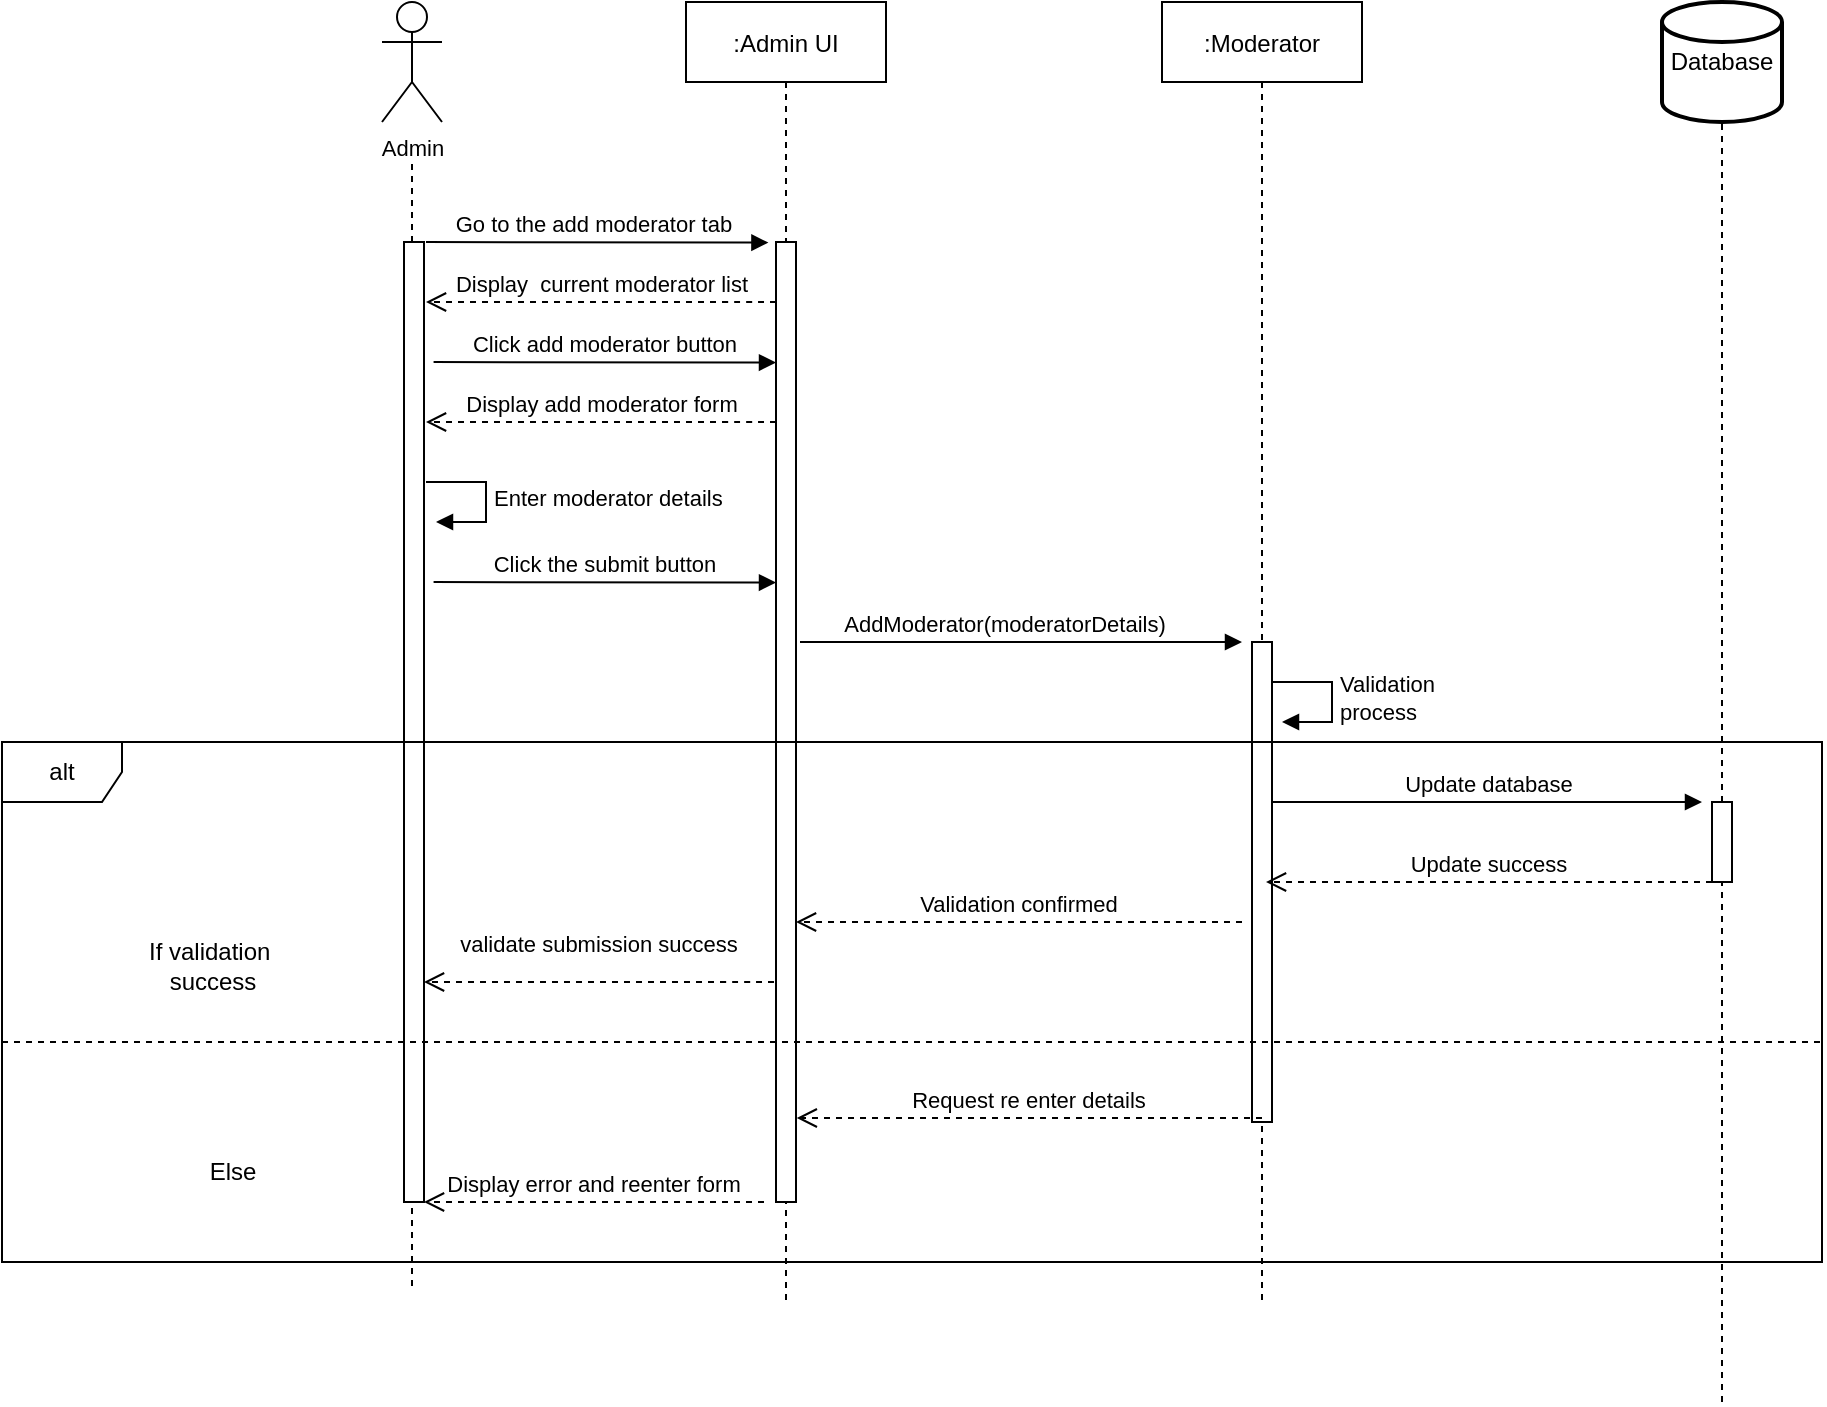 <mxfile version="20.5.2" type="google"><diagram id="kgpKYQtTHZ0yAKxKKP6v" name="Page-1"><mxGraphModel grid="1" page="1" gridSize="10" guides="1" tooltips="1" connect="1" arrows="1" fold="1" pageScale="1" pageWidth="850" pageHeight="1100" math="0" shadow="0"><root><mxCell id="0"/><mxCell id="1" parent="0"/><mxCell id="zNF6yvjAmnnTtq7ZH-9J-1" value=":Admin UI" style="shape=umlLifeline;perimeter=lifelinePerimeter;container=1;collapsible=0;recursiveResize=0;rounded=0;shadow=0;strokeWidth=1;" vertex="1" parent="1"><mxGeometry x="232" y="80" width="100" height="650" as="geometry"/></mxCell><mxCell id="zNF6yvjAmnnTtq7ZH-9J-2" value="" style="points=[];perimeter=orthogonalPerimeter;rounded=0;shadow=0;strokeWidth=1;" vertex="1" parent="zNF6yvjAmnnTtq7ZH-9J-1"><mxGeometry x="45" y="120" width="10" height="480" as="geometry"/></mxCell><mxCell id="r_oM2QvTNZZt1bcDZ9_c-7" value="Go to the add moderator tab&amp;nbsp;" style="html=1;verticalAlign=bottom;endArrow=block;rounded=0;fontSize=11;exitX=1.379;exitY=0.086;exitDx=0;exitDy=0;exitPerimeter=0;" edge="1" parent="zNF6yvjAmnnTtq7ZH-9J-1"><mxGeometry width="80" relative="1" as="geometry"><mxPoint x="-130" y="120" as="sourcePoint"/><mxPoint x="41.21" y="120.3" as="targetPoint"/></mxGeometry></mxCell><mxCell id="r_oM2QvTNZZt1bcDZ9_c-9" value="Click add moderator button" style="html=1;verticalAlign=bottom;endArrow=block;rounded=0;fontSize=11;exitX=1.379;exitY=0.086;exitDx=0;exitDy=0;exitPerimeter=0;" edge="1" parent="zNF6yvjAmnnTtq7ZH-9J-1"><mxGeometry width="80" relative="1" as="geometry"><mxPoint x="-126.21" y="180" as="sourcePoint"/><mxPoint x="45.0" y="180.3" as="targetPoint"/></mxGeometry></mxCell><mxCell id="r_oM2QvTNZZt1bcDZ9_c-10" value="Display add moderator form" style="verticalAlign=bottom;endArrow=open;dashed=1;endSize=8;shadow=0;strokeWidth=1;" edge="1" parent="zNF6yvjAmnnTtq7ZH-9J-1"><mxGeometry x="-0.006" relative="1" as="geometry"><mxPoint x="-130" y="210" as="targetPoint"/><mxPoint x="45" y="210" as="sourcePoint"/><Array as="points"><mxPoint x="28" y="210"/></Array><mxPoint as="offset"/></mxGeometry></mxCell><mxCell id="3ZXjczGw_Fpns20er73h-3" value="Display  current moderator list" style="verticalAlign=bottom;endArrow=open;dashed=1;endSize=8;shadow=0;strokeWidth=1;" edge="1" parent="zNF6yvjAmnnTtq7ZH-9J-1"><mxGeometry x="-0.006" relative="1" as="geometry"><mxPoint x="-130" y="150" as="targetPoint"/><mxPoint x="45" y="150" as="sourcePoint"/><Array as="points"><mxPoint x="28" y="150"/></Array><mxPoint as="offset"/></mxGeometry></mxCell><mxCell id="r_oM2QvTNZZt1bcDZ9_c-2" value="Click the submit button" style="html=1;verticalAlign=bottom;endArrow=block;rounded=0;fontSize=11;exitX=1.379;exitY=0.086;exitDx=0;exitDy=0;exitPerimeter=0;" edge="1" parent="zNF6yvjAmnnTtq7ZH-9J-1"><mxGeometry width="80" relative="1" as="geometry"><mxPoint x="-126.21" y="290" as="sourcePoint"/><mxPoint x="45" y="290.3" as="targetPoint"/></mxGeometry></mxCell><mxCell id="zNF6yvjAmnnTtq7ZH-9J-4" value=":Moderator" style="shape=umlLifeline;perimeter=lifelinePerimeter;container=1;collapsible=0;recursiveResize=0;rounded=0;shadow=0;strokeWidth=1;" vertex="1" parent="1"><mxGeometry x="470" y="80" width="100" height="650" as="geometry"/></mxCell><mxCell id="zNF6yvjAmnnTtq7ZH-9J-5" value="" style="points=[];perimeter=orthogonalPerimeter;rounded=0;shadow=0;strokeWidth=1;" vertex="1" parent="zNF6yvjAmnnTtq7ZH-9J-4"><mxGeometry x="45" y="320" width="10" height="240" as="geometry"/></mxCell><mxCell id="r_oM2QvTNZZt1bcDZ9_c-5" value="Validation&lt;br&gt;process" style="edgeStyle=orthogonalEdgeStyle;html=1;align=left;spacingLeft=2;endArrow=block;rounded=0;entryX=1;entryY=0;" edge="1" parent="zNF6yvjAmnnTtq7ZH-9J-4"><mxGeometry relative="1" as="geometry"><mxPoint x="55" y="340" as="sourcePoint"/><Array as="points"><mxPoint x="85" y="340"/></Array><mxPoint x="60" y="360" as="targetPoint"/></mxGeometry></mxCell><mxCell id="zNF6yvjAmnnTtq7ZH-9J-8" value="&lt;font style=&quot;font-size: 11px;&quot;&gt;Admin&lt;/font&gt;" style="shape=umlActor;verticalLabelPosition=bottom;verticalAlign=top;html=1;fontSize=4;" vertex="1" parent="1"><mxGeometry x="80" y="80" width="30" height="60" as="geometry"/></mxCell><mxCell id="zNF6yvjAmnnTtq7ZH-9J-9" value="" style="endArrow=none;dashed=1;html=1;rounded=0;fontSize=9;startArrow=none;" edge="1" parent="1"><mxGeometry width="50" height="50" relative="1" as="geometry"><mxPoint x="95" y="722" as="sourcePoint"/><mxPoint x="95" y="160" as="targetPoint"/></mxGeometry></mxCell><mxCell id="zNF6yvjAmnnTtq7ZH-9J-10" value="" style="html=1;points=[];perimeter=orthogonalPerimeter;fontSize=9;" vertex="1" parent="1"><mxGeometry x="91" y="200" width="10" height="480" as="geometry"/></mxCell><mxCell id="zNF6yvjAmnnTtq7ZH-9J-12" value="Database" style="strokeWidth=2;html=1;shape=mxgraph.flowchart.database;whiteSpace=wrap;" vertex="1" parent="1"><mxGeometry x="720" y="80" width="60" height="60" as="geometry"/></mxCell><mxCell id="zNF6yvjAmnnTtq7ZH-9J-13" value="" style="endArrow=none;dashed=1;html=1;rounded=0;entryX=0.5;entryY=1;entryDx=0;entryDy=0;entryPerimeter=0;startArrow=none;" edge="1" parent="1" source="zNF6yvjAmnnTtq7ZH-9J-17" target="zNF6yvjAmnnTtq7ZH-9J-12"><mxGeometry width="50" height="50" relative="1" as="geometry"><mxPoint x="750" y="720" as="sourcePoint"/><mxPoint x="750" y="160" as="targetPoint"/></mxGeometry></mxCell><mxCell id="zNF6yvjAmnnTtq7ZH-9J-16" value="Display error and reenter form" style="verticalAlign=bottom;endArrow=open;dashed=1;endSize=8;shadow=0;strokeWidth=1;" edge="1" parent="1"><mxGeometry relative="1" as="geometry"><mxPoint x="101" y="680" as="targetPoint"/><mxPoint x="271" y="680" as="sourcePoint"/></mxGeometry></mxCell><mxCell id="zNF6yvjAmnnTtq7ZH-9J-21" value="Request re enter details" style="verticalAlign=bottom;endArrow=open;dashed=1;endSize=8;shadow=0;strokeWidth=1;" edge="1" parent="1"><mxGeometry relative="1" as="geometry"><mxPoint x="287.389" y="638" as="targetPoint"/><mxPoint x="520" y="638" as="sourcePoint"/></mxGeometry></mxCell><mxCell id="zNF6yvjAmnnTtq7ZH-9J-31" value="If validation&amp;nbsp;&lt;br&gt;success" style="text;html=1;align=center;verticalAlign=middle;resizable=0;points=[];autosize=1;strokeColor=none;fillColor=none;" vertex="1" parent="1"><mxGeometry x="-50" y="542" width="90" height="40" as="geometry"/></mxCell><mxCell id="zNF6yvjAmnnTtq7ZH-9J-32" value="Else" style="text;html=1;align=center;verticalAlign=middle;resizable=0;points=[];autosize=1;strokeColor=none;fillColor=none;" vertex="1" parent="1"><mxGeometry x="-20" y="650" width="50" height="30" as="geometry"/></mxCell><mxCell id="zNF6yvjAmnnTtq7ZH-9J-17" value="" style="html=1;points=[];perimeter=orthogonalPerimeter;fontSize=11;" vertex="1" parent="1"><mxGeometry x="745" y="480" width="10" height="40" as="geometry"/></mxCell><mxCell id="zNF6yvjAmnnTtq7ZH-9J-36" value="" style="endArrow=none;dashed=1;html=1;rounded=0;entryX=0.5;entryY=1;entryDx=0;entryDy=0;entryPerimeter=0;" edge="1" parent="1" target="zNF6yvjAmnnTtq7ZH-9J-17"><mxGeometry width="50" height="50" relative="1" as="geometry"><mxPoint x="750" y="780" as="sourcePoint"/><mxPoint x="750" as="targetPoint"/></mxGeometry></mxCell><mxCell id="zNF6yvjAmnnTtq7ZH-9J-37" value="" style="endArrow=none;dashed=1;html=1;rounded=0;" edge="1" parent="1"><mxGeometry width="50" height="50" relative="1" as="geometry"><mxPoint x="-110" y="600" as="sourcePoint"/><mxPoint x="800" y="600" as="targetPoint"/></mxGeometry></mxCell><mxCell id="r_oM2QvTNZZt1bcDZ9_c-3" value="validate submission success" style="verticalAlign=bottom;endArrow=open;dashed=1;endSize=8;shadow=0;strokeWidth=1;" edge="1" parent="1"><mxGeometry y="-10" relative="1" as="geometry"><mxPoint x="101" y="570" as="targetPoint"/><mxPoint x="276.0" y="570" as="sourcePoint"/><Array as="points"><mxPoint x="259" y="570"/></Array><mxPoint as="offset"/></mxGeometry></mxCell><mxCell id="r_oM2QvTNZZt1bcDZ9_c-6" value="AddModerator(moderatorDetails)" style="html=1;verticalAlign=bottom;endArrow=block;rounded=0;fontSize=11;" edge="1" parent="1"><mxGeometry x="-0.075" width="80" relative="1" as="geometry"><mxPoint x="289" y="400" as="sourcePoint"/><mxPoint x="510" y="400" as="targetPoint"/><mxPoint as="offset"/></mxGeometry></mxCell><mxCell id="zNF6yvjAmnnTtq7ZH-9J-35" value="Update database" style="html=1;verticalAlign=bottom;endArrow=block;rounded=0;startArrow=none;" edge="1" parent="1"><mxGeometry width="80" relative="1" as="geometry"><mxPoint x="525" y="480" as="sourcePoint"/><mxPoint x="740" y="480" as="targetPoint"/><Array as="points"/></mxGeometry></mxCell><mxCell id="r_oM2QvTNZZt1bcDZ9_c-14" value="Validation confirmed" style="verticalAlign=bottom;endArrow=open;dashed=1;endSize=8;shadow=0;strokeWidth=1;" edge="1" parent="1"><mxGeometry relative="1" as="geometry"><mxPoint x="287" y="540" as="targetPoint"/><mxPoint x="510" y="540" as="sourcePoint"/></mxGeometry></mxCell><mxCell id="3ZXjczGw_Fpns20er73h-2" value="Enter moderator details" style="edgeStyle=orthogonalEdgeStyle;html=1;align=left;spacingLeft=2;endArrow=block;rounded=0;entryX=1;entryY=0;" edge="1" parent="1"><mxGeometry relative="1" as="geometry"><mxPoint x="102" y="320" as="sourcePoint"/><Array as="points"><mxPoint x="132" y="320"/></Array><mxPoint x="107" y="340" as="targetPoint"/></mxGeometry></mxCell><mxCell id="3ZXjczGw_Fpns20er73h-4" value="Update success" style="verticalAlign=bottom;endArrow=open;dashed=1;endSize=8;shadow=0;strokeWidth=1;" edge="1" parent="1"><mxGeometry relative="1" as="geometry"><mxPoint x="522" y="520" as="targetPoint"/><mxPoint x="745" y="520" as="sourcePoint"/></mxGeometry></mxCell><mxCell id="zNF6yvjAmnnTtq7ZH-9J-26" value="alt" style="shape=umlFrame;whiteSpace=wrap;html=1;" vertex="1" parent="1"><mxGeometry x="-110" y="450" width="910" height="260" as="geometry"/></mxCell></root></mxGraphModel></diagram></mxfile>